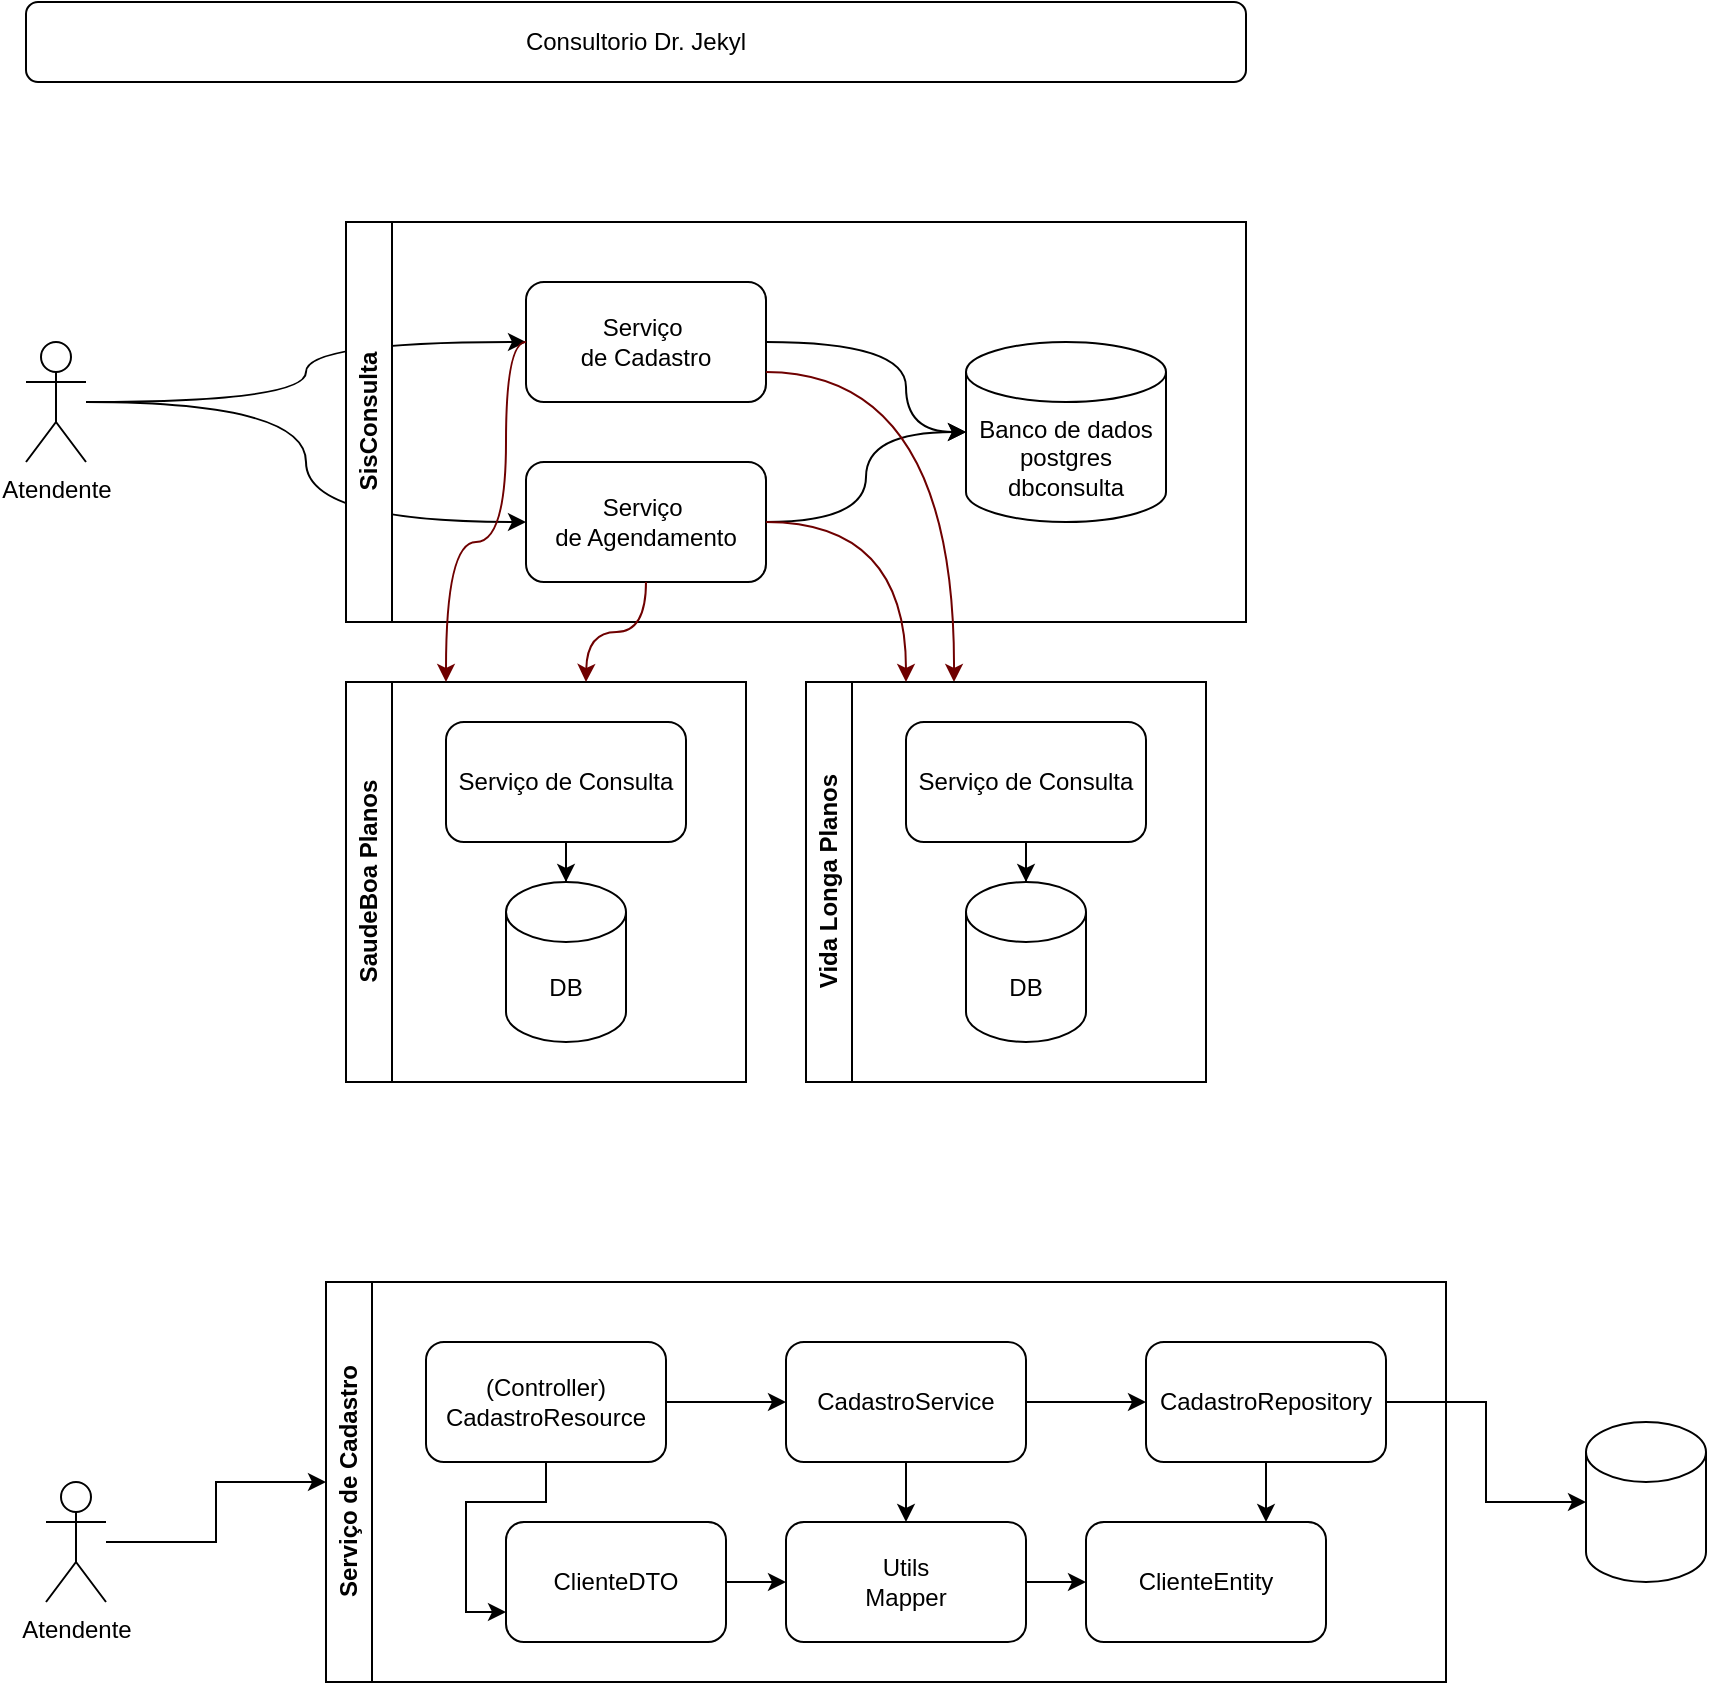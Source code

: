 <mxfile version="24.0.4" type="device">
  <diagram name="Page-1" id="929967ad-93f9-6ef4-fab6-5d389245f69c">
    <mxGraphModel dx="1418" dy="820" grid="1" gridSize="10" guides="1" tooltips="1" connect="1" arrows="1" fold="1" page="1" pageScale="1.5" pageWidth="1169" pageHeight="826" background="none" math="0" shadow="0">
      <root>
        <mxCell id="0" style=";html=1;" />
        <mxCell id="1" style=";html=1;" parent="0" />
        <mxCell id="gtqGe1klH2HYUitqdnIb-1" value="Consultorio Dr. Jekyl" style="rounded=1;whiteSpace=wrap;html=1;" parent="1" vertex="1">
          <mxGeometry x="70" y="130" width="610" height="40" as="geometry" />
        </mxCell>
        <mxCell id="gtqGe1klH2HYUitqdnIb-9" style="edgeStyle=orthogonalEdgeStyle;rounded=0;orthogonalLoop=1;jettySize=auto;html=1;entryX=0;entryY=0.5;entryDx=0;entryDy=0;curved=1;" parent="1" source="gtqGe1klH2HYUitqdnIb-3" target="gtqGe1klH2HYUitqdnIb-6" edge="1">
          <mxGeometry relative="1" as="geometry" />
        </mxCell>
        <mxCell id="gtqGe1klH2HYUitqdnIb-10" style="edgeStyle=orthogonalEdgeStyle;rounded=0;orthogonalLoop=1;jettySize=auto;html=1;entryX=0;entryY=0.5;entryDx=0;entryDy=0;curved=1;" parent="1" source="gtqGe1klH2HYUitqdnIb-3" target="gtqGe1klH2HYUitqdnIb-7" edge="1">
          <mxGeometry relative="1" as="geometry" />
        </mxCell>
        <mxCell id="gtqGe1klH2HYUitqdnIb-3" value="Atendente" style="shape=umlActor;verticalLabelPosition=bottom;verticalAlign=top;html=1;" parent="1" vertex="1">
          <mxGeometry x="70" y="300" width="30" height="60" as="geometry" />
        </mxCell>
        <mxCell id="gtqGe1klH2HYUitqdnIb-12" value="SisConsulta" style="swimlane;horizontal=0;whiteSpace=wrap;html=1;" parent="1" vertex="1">
          <mxGeometry x="230" y="240" width="450" height="200" as="geometry" />
        </mxCell>
        <mxCell id="gtqGe1klH2HYUitqdnIb-7" value="Serviço&amp;nbsp;&lt;div&gt;de Agendamento&lt;/div&gt;" style="rounded=1;whiteSpace=wrap;html=1;" parent="gtqGe1klH2HYUitqdnIb-12" vertex="1">
          <mxGeometry x="90" y="120" width="120" height="60" as="geometry" />
        </mxCell>
        <mxCell id="gtqGe1klH2HYUitqdnIb-6" value="Serviço&amp;nbsp;&lt;div&gt;de Cadastro&lt;/div&gt;" style="rounded=1;whiteSpace=wrap;html=1;" parent="gtqGe1klH2HYUitqdnIb-12" vertex="1">
          <mxGeometry x="90" y="30" width="120" height="60" as="geometry" />
        </mxCell>
        <mxCell id="gtqGe1klH2HYUitqdnIb-8" value="Banco de dados&lt;div&gt;postgres&lt;/div&gt;&lt;div&gt;dbconsulta&lt;/div&gt;" style="shape=cylinder3;whiteSpace=wrap;html=1;boundedLbl=1;backgroundOutline=1;size=15;" parent="gtqGe1klH2HYUitqdnIb-12" vertex="1">
          <mxGeometry x="310" y="60" width="100" height="90" as="geometry" />
        </mxCell>
        <mxCell id="gtqGe1klH2HYUitqdnIb-13" style="edgeStyle=orthogonalEdgeStyle;rounded=0;orthogonalLoop=1;jettySize=auto;html=1;entryX=0;entryY=0.5;entryDx=0;entryDy=0;entryPerimeter=0;curved=1;" parent="gtqGe1klH2HYUitqdnIb-12" source="gtqGe1klH2HYUitqdnIb-6" target="gtqGe1klH2HYUitqdnIb-8" edge="1">
          <mxGeometry relative="1" as="geometry">
            <Array as="points">
              <mxPoint x="280" y="60" />
              <mxPoint x="280" y="105" />
            </Array>
          </mxGeometry>
        </mxCell>
        <mxCell id="gtqGe1klH2HYUitqdnIb-14" style="edgeStyle=orthogonalEdgeStyle;rounded=0;orthogonalLoop=1;jettySize=auto;html=1;entryX=0;entryY=0.5;entryDx=0;entryDy=0;entryPerimeter=0;curved=1;" parent="gtqGe1klH2HYUitqdnIb-12" source="gtqGe1klH2HYUitqdnIb-7" target="gtqGe1klH2HYUitqdnIb-8" edge="1">
          <mxGeometry relative="1" as="geometry" />
        </mxCell>
        <mxCell id="gtqGe1klH2HYUitqdnIb-23" style="rounded=0;orthogonalLoop=1;jettySize=auto;html=1;edgeStyle=orthogonalEdgeStyle;curved=1;fillColor=#a20025;strokeColor=#6F0000;" parent="gtqGe1klH2HYUitqdnIb-12" edge="1">
          <mxGeometry relative="1" as="geometry">
            <mxPoint x="210" y="75" as="sourcePoint" />
            <mxPoint x="304" y="230" as="targetPoint" />
          </mxGeometry>
        </mxCell>
        <mxCell id="gtqGe1klH2HYUitqdnIb-15" value="SaudeBoa Planos" style="swimlane;horizontal=0;whiteSpace=wrap;html=1;" parent="1" vertex="1">
          <mxGeometry x="230" y="470" width="200" height="200" as="geometry" />
        </mxCell>
        <mxCell id="zIGGOpNnjNbWZePiELcf-3" value="" style="edgeStyle=orthogonalEdgeStyle;rounded=0;orthogonalLoop=1;jettySize=auto;html=1;" parent="gtqGe1klH2HYUitqdnIb-15" source="gtqGe1klH2HYUitqdnIb-17" target="zIGGOpNnjNbWZePiELcf-1" edge="1">
          <mxGeometry relative="1" as="geometry" />
        </mxCell>
        <mxCell id="gtqGe1klH2HYUitqdnIb-17" value="Serviço de Consulta" style="rounded=1;whiteSpace=wrap;html=1;" parent="gtqGe1klH2HYUitqdnIb-15" vertex="1">
          <mxGeometry x="50" y="20" width="120" height="60" as="geometry" />
        </mxCell>
        <mxCell id="zIGGOpNnjNbWZePiELcf-1" value="DB" style="shape=cylinder3;whiteSpace=wrap;html=1;boundedLbl=1;backgroundOutline=1;size=15;" parent="gtqGe1klH2HYUitqdnIb-15" vertex="1">
          <mxGeometry x="80" y="100" width="60" height="80" as="geometry" />
        </mxCell>
        <mxCell id="gtqGe1klH2HYUitqdnIb-16" value="Vida Longa Planos" style="swimlane;horizontal=0;whiteSpace=wrap;html=1;startSize=23;" parent="1" vertex="1">
          <mxGeometry x="460" y="470" width="200" height="200" as="geometry" />
        </mxCell>
        <mxCell id="zIGGOpNnjNbWZePiELcf-4" value="" style="edgeStyle=orthogonalEdgeStyle;rounded=0;orthogonalLoop=1;jettySize=auto;html=1;" parent="gtqGe1klH2HYUitqdnIb-16" source="gtqGe1klH2HYUitqdnIb-18" target="zIGGOpNnjNbWZePiELcf-2" edge="1">
          <mxGeometry relative="1" as="geometry" />
        </mxCell>
        <mxCell id="gtqGe1klH2HYUitqdnIb-18" value="Serviço de Consulta" style="rounded=1;whiteSpace=wrap;html=1;" parent="gtqGe1klH2HYUitqdnIb-16" vertex="1">
          <mxGeometry x="50" y="20" width="120" height="60" as="geometry" />
        </mxCell>
        <mxCell id="zIGGOpNnjNbWZePiELcf-2" value="DB" style="shape=cylinder3;whiteSpace=wrap;html=1;boundedLbl=1;backgroundOutline=1;size=15;" parent="gtqGe1klH2HYUitqdnIb-16" vertex="1">
          <mxGeometry x="80" y="100" width="60" height="80" as="geometry" />
        </mxCell>
        <mxCell id="gtqGe1klH2HYUitqdnIb-20" style="edgeStyle=orthogonalEdgeStyle;rounded=0;orthogonalLoop=1;jettySize=auto;html=1;curved=1;fillColor=#a20025;strokeColor=#6F0000;" parent="1" source="gtqGe1klH2HYUitqdnIb-7" edge="1">
          <mxGeometry relative="1" as="geometry">
            <mxPoint x="350" y="470" as="targetPoint" />
          </mxGeometry>
        </mxCell>
        <mxCell id="gtqGe1klH2HYUitqdnIb-21" style="edgeStyle=orthogonalEdgeStyle;rounded=0;orthogonalLoop=1;jettySize=auto;html=1;entryX=0.25;entryY=0;entryDx=0;entryDy=0;curved=1;fillColor=#a20025;strokeColor=#6F0000;" parent="1" source="gtqGe1klH2HYUitqdnIb-7" target="gtqGe1klH2HYUitqdnIb-16" edge="1">
          <mxGeometry relative="1" as="geometry" />
        </mxCell>
        <mxCell id="gtqGe1klH2HYUitqdnIb-22" style="edgeStyle=orthogonalEdgeStyle;rounded=0;orthogonalLoop=1;jettySize=auto;html=1;curved=1;entryX=0.25;entryY=0;entryDx=0;entryDy=0;fillColor=#a20025;strokeColor=#6F0000;" parent="1" source="gtqGe1klH2HYUitqdnIb-6" target="gtqGe1klH2HYUitqdnIb-15" edge="1">
          <mxGeometry relative="1" as="geometry">
            <Array as="points">
              <mxPoint x="310" y="300" />
              <mxPoint x="310" y="400" />
              <mxPoint x="280" y="400" />
            </Array>
          </mxGeometry>
        </mxCell>
        <mxCell id="zIGGOpNnjNbWZePiELcf-5" value="Serviço de Cadastro" style="swimlane;horizontal=0;whiteSpace=wrap;html=1;" parent="1" vertex="1">
          <mxGeometry x="220" y="770" width="560" height="200" as="geometry" />
        </mxCell>
        <mxCell id="zIGGOpNnjNbWZePiELcf-8" value="" style="edgeStyle=orthogonalEdgeStyle;rounded=0;orthogonalLoop=1;jettySize=auto;html=1;" parent="zIGGOpNnjNbWZePiELcf-5" source="zIGGOpNnjNbWZePiELcf-6" target="zIGGOpNnjNbWZePiELcf-7" edge="1">
          <mxGeometry relative="1" as="geometry" />
        </mxCell>
        <mxCell id="zIGGOpNnjNbWZePiELcf-22" style="edgeStyle=orthogonalEdgeStyle;rounded=0;orthogonalLoop=1;jettySize=auto;html=1;entryX=0;entryY=0.75;entryDx=0;entryDy=0;" parent="zIGGOpNnjNbWZePiELcf-5" source="zIGGOpNnjNbWZePiELcf-6" target="zIGGOpNnjNbWZePiELcf-17" edge="1">
          <mxGeometry relative="1" as="geometry" />
        </mxCell>
        <mxCell id="zIGGOpNnjNbWZePiELcf-6" value="(Controller)&lt;div&gt;CadastroResource&lt;/div&gt;" style="rounded=1;whiteSpace=wrap;html=1;" parent="zIGGOpNnjNbWZePiELcf-5" vertex="1">
          <mxGeometry x="50" y="30" width="120" height="60" as="geometry" />
        </mxCell>
        <mxCell id="zIGGOpNnjNbWZePiELcf-10" value="" style="edgeStyle=orthogonalEdgeStyle;rounded=0;orthogonalLoop=1;jettySize=auto;html=1;" parent="zIGGOpNnjNbWZePiELcf-5" source="zIGGOpNnjNbWZePiELcf-7" target="zIGGOpNnjNbWZePiELcf-9" edge="1">
          <mxGeometry relative="1" as="geometry" />
        </mxCell>
        <mxCell id="zIGGOpNnjNbWZePiELcf-26" style="edgeStyle=orthogonalEdgeStyle;rounded=0;orthogonalLoop=1;jettySize=auto;html=1;entryX=0.5;entryY=0;entryDx=0;entryDy=0;" parent="zIGGOpNnjNbWZePiELcf-5" source="zIGGOpNnjNbWZePiELcf-7" target="zIGGOpNnjNbWZePiELcf-23" edge="1">
          <mxGeometry relative="1" as="geometry" />
        </mxCell>
        <mxCell id="zIGGOpNnjNbWZePiELcf-7" value="CadastroService" style="whiteSpace=wrap;html=1;rounded=1;" parent="zIGGOpNnjNbWZePiELcf-5" vertex="1">
          <mxGeometry x="230" y="30" width="120" height="60" as="geometry" />
        </mxCell>
        <mxCell id="zIGGOpNnjNbWZePiELcf-27" style="edgeStyle=orthogonalEdgeStyle;rounded=0;orthogonalLoop=1;jettySize=auto;html=1;entryX=0.75;entryY=0;entryDx=0;entryDy=0;" parent="zIGGOpNnjNbWZePiELcf-5" source="zIGGOpNnjNbWZePiELcf-9" target="zIGGOpNnjNbWZePiELcf-18" edge="1">
          <mxGeometry relative="1" as="geometry" />
        </mxCell>
        <mxCell id="zIGGOpNnjNbWZePiELcf-9" value="CadastroRepository" style="whiteSpace=wrap;html=1;rounded=1;" parent="zIGGOpNnjNbWZePiELcf-5" vertex="1">
          <mxGeometry x="410" y="30" width="120" height="60" as="geometry" />
        </mxCell>
        <mxCell id="zIGGOpNnjNbWZePiELcf-24" style="edgeStyle=orthogonalEdgeStyle;rounded=0;orthogonalLoop=1;jettySize=auto;html=1;" parent="zIGGOpNnjNbWZePiELcf-5" source="zIGGOpNnjNbWZePiELcf-17" target="zIGGOpNnjNbWZePiELcf-23" edge="1">
          <mxGeometry relative="1" as="geometry" />
        </mxCell>
        <mxCell id="zIGGOpNnjNbWZePiELcf-17" value="ClienteDTO" style="rounded=1;whiteSpace=wrap;html=1;" parent="zIGGOpNnjNbWZePiELcf-5" vertex="1">
          <mxGeometry x="90" y="120" width="110" height="60" as="geometry" />
        </mxCell>
        <mxCell id="zIGGOpNnjNbWZePiELcf-18" value="ClienteEntity" style="rounded=1;whiteSpace=wrap;html=1;" parent="zIGGOpNnjNbWZePiELcf-5" vertex="1">
          <mxGeometry x="380" y="120" width="120" height="60" as="geometry" />
        </mxCell>
        <mxCell id="zIGGOpNnjNbWZePiELcf-25" value="" style="edgeStyle=orthogonalEdgeStyle;rounded=0;orthogonalLoop=1;jettySize=auto;html=1;" parent="zIGGOpNnjNbWZePiELcf-5" source="zIGGOpNnjNbWZePiELcf-23" target="zIGGOpNnjNbWZePiELcf-18" edge="1">
          <mxGeometry relative="1" as="geometry" />
        </mxCell>
        <mxCell id="zIGGOpNnjNbWZePiELcf-23" value="Utils&lt;div&gt;Mapper&lt;/div&gt;" style="rounded=1;whiteSpace=wrap;html=1;" parent="zIGGOpNnjNbWZePiELcf-5" vertex="1">
          <mxGeometry x="230" y="120" width="120" height="60" as="geometry" />
        </mxCell>
        <mxCell id="zIGGOpNnjNbWZePiELcf-14" value="" style="shape=cylinder3;whiteSpace=wrap;html=1;boundedLbl=1;backgroundOutline=1;size=15;" parent="1" vertex="1">
          <mxGeometry x="850" y="840" width="60" height="80" as="geometry" />
        </mxCell>
        <mxCell id="zIGGOpNnjNbWZePiELcf-13" value="" style="edgeStyle=orthogonalEdgeStyle;rounded=0;orthogonalLoop=1;jettySize=auto;html=1;entryX=0;entryY=0.5;entryDx=0;entryDy=0;entryPerimeter=0;" parent="1" source="zIGGOpNnjNbWZePiELcf-9" target="zIGGOpNnjNbWZePiELcf-14" edge="1">
          <mxGeometry relative="1" as="geometry">
            <mxPoint x="770" y="880" as="targetPoint" />
          </mxGeometry>
        </mxCell>
        <mxCell id="zIGGOpNnjNbWZePiELcf-20" style="edgeStyle=orthogonalEdgeStyle;rounded=0;orthogonalLoop=1;jettySize=auto;html=1;" parent="1" source="zIGGOpNnjNbWZePiELcf-19" target="zIGGOpNnjNbWZePiELcf-5" edge="1">
          <mxGeometry relative="1" as="geometry" />
        </mxCell>
        <mxCell id="zIGGOpNnjNbWZePiELcf-19" value="Atendente" style="shape=umlActor;verticalLabelPosition=bottom;verticalAlign=top;html=1;" parent="1" vertex="1">
          <mxGeometry x="80" y="870" width="30" height="60" as="geometry" />
        </mxCell>
      </root>
    </mxGraphModel>
  </diagram>
</mxfile>

